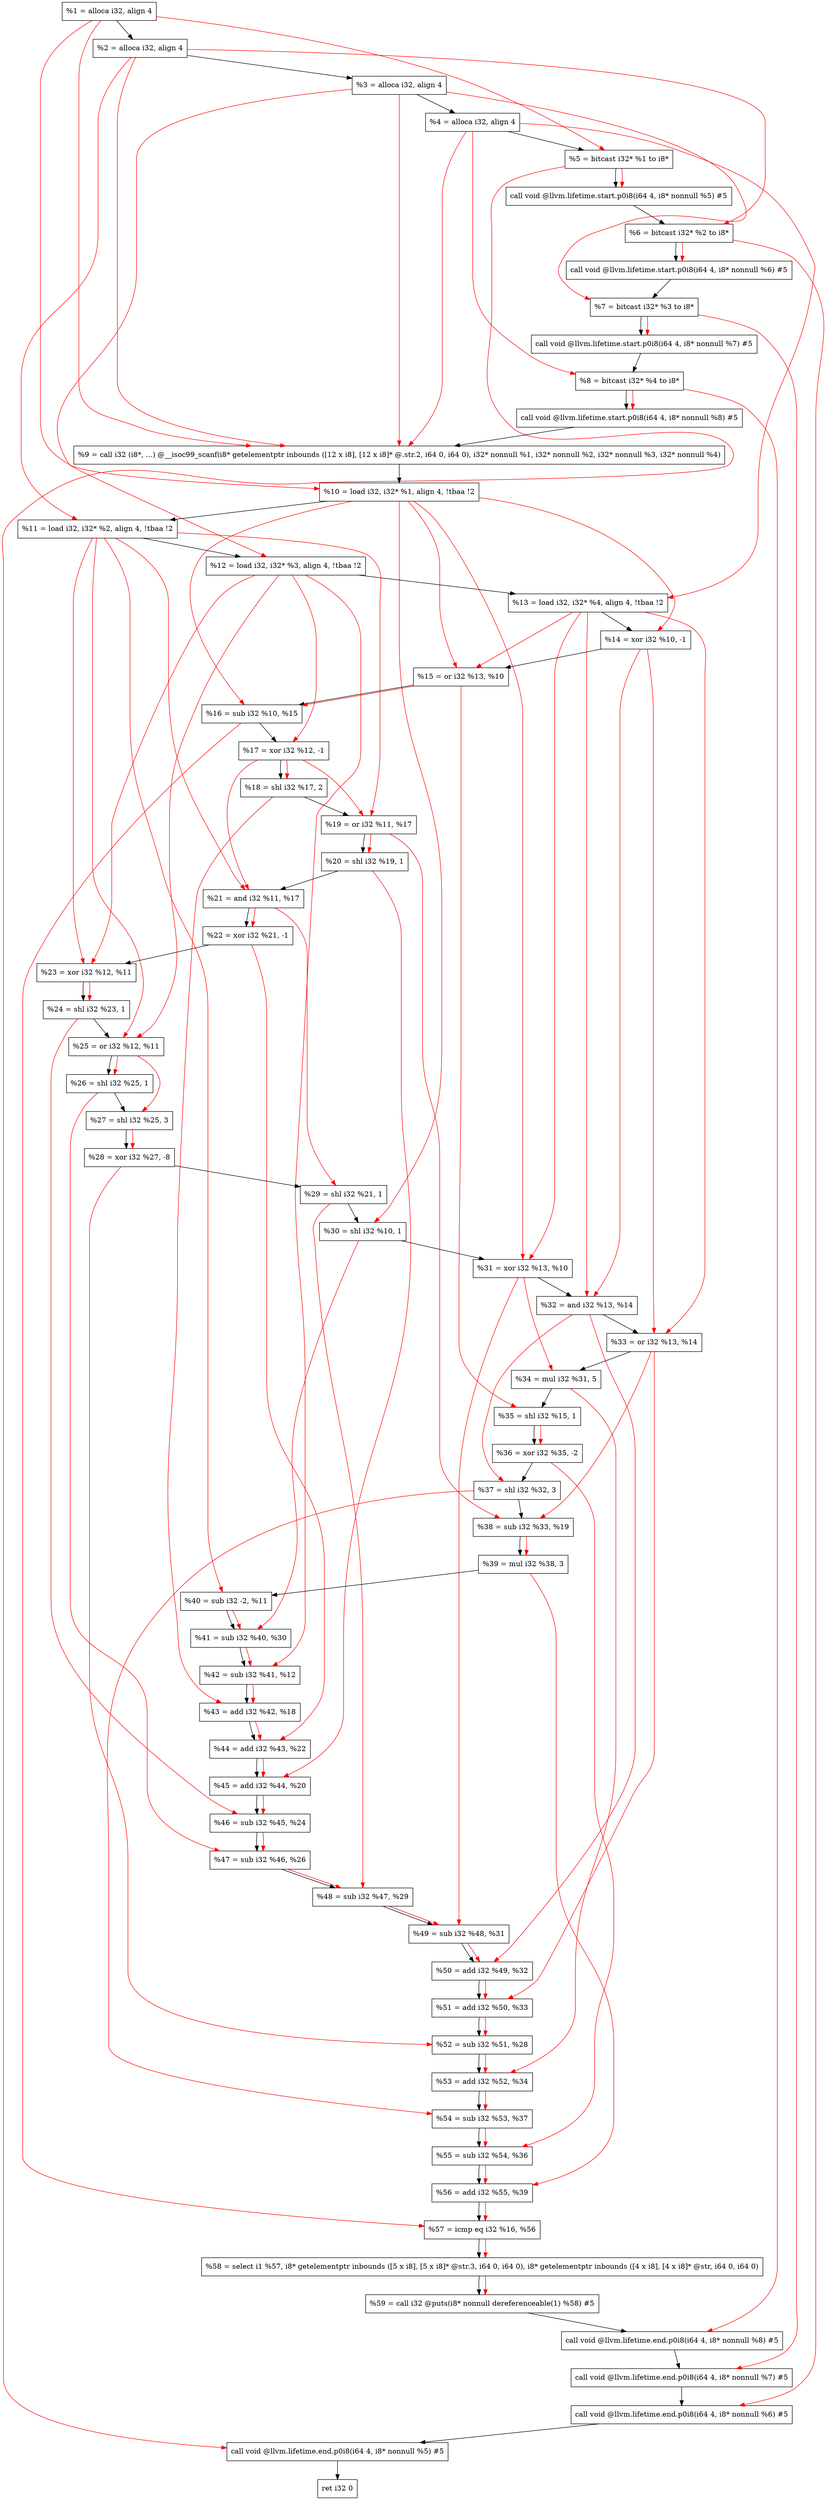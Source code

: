 digraph "DFG for'main' function" {
	Node0xc1be98[shape=record, label="  %1 = alloca i32, align 4"];
	Node0xc1bf18[shape=record, label="  %2 = alloca i32, align 4"];
	Node0xc1bfa8[shape=record, label="  %3 = alloca i32, align 4"];
	Node0xc1c008[shape=record, label="  %4 = alloca i32, align 4"];
	Node0xc1c0b8[shape=record, label="  %5 = bitcast i32* %1 to i8*"];
	Node0xc1c4e8[shape=record, label="  call void @llvm.lifetime.start.p0i8(i64 4, i8* nonnull %5) #5"];
	Node0xc1c5c8[shape=record, label="  %6 = bitcast i32* %2 to i8*"];
	Node0xc1c6c8[shape=record, label="  call void @llvm.lifetime.start.p0i8(i64 4, i8* nonnull %6) #5"];
	Node0xc1c788[shape=record, label="  %7 = bitcast i32* %3 to i8*"];
	Node0xc1c838[shape=record, label="  call void @llvm.lifetime.start.p0i8(i64 4, i8* nonnull %7) #5"];
	Node0xc1c8f8[shape=record, label="  %8 = bitcast i32* %4 to i8*"];
	Node0xc1c9a8[shape=record, label="  call void @llvm.lifetime.start.p0i8(i64 4, i8* nonnull %8) #5"];
	Node0xc16c00[shape=record, label="  %9 = call i32 (i8*, ...) @__isoc99_scanf(i8* getelementptr inbounds ([12 x i8], [12 x i8]* @.str.2, i64 0, i64 0), i32* nonnull %1, i32* nonnull %2, i32* nonnull %3, i32* nonnull %4)"];
	Node0xc1cba8[shape=record, label="  %10 = load i32, i32* %1, align 4, !tbaa !2"];
	Node0xc1db18[shape=record, label="  %11 = load i32, i32* %2, align 4, !tbaa !2"];
	Node0xc1e188[shape=record, label="  %12 = load i32, i32* %3, align 4, !tbaa !2"];
	Node0xc1e1e8[shape=record, label="  %13 = load i32, i32* %4, align 4, !tbaa !2"];
	Node0xc1e260[shape=record, label="  %14 = xor i32 %10, -1"];
	Node0xc1e2d0[shape=record, label="  %15 = or i32 %13, %10"];
	Node0xc1e340[shape=record, label="  %16 = sub i32 %10, %15"];
	Node0xc1e3b0[shape=record, label="  %17 = xor i32 %12, -1"];
	Node0xc1e420[shape=record, label="  %18 = shl i32 %17, 2"];
	Node0xc1e490[shape=record, label="  %19 = or i32 %11, %17"];
	Node0xc1e500[shape=record, label="  %20 = shl i32 %19, 1"];
	Node0xc1e570[shape=record, label="  %21 = and i32 %11, %17"];
	Node0xc1e5e0[shape=record, label="  %22 = xor i32 %21, -1"];
	Node0xc1e650[shape=record, label="  %23 = xor i32 %12, %11"];
	Node0xc1e6c0[shape=record, label="  %24 = shl i32 %23, 1"];
	Node0xc1e730[shape=record, label="  %25 = or i32 %12, %11"];
	Node0xc1e7a0[shape=record, label="  %26 = shl i32 %25, 1"];
	Node0xc1e810[shape=record, label="  %27 = shl i32 %25, 3"];
	Node0xc1e880[shape=record, label="  %28 = xor i32 %27, -8"];
	Node0xc1e8f0[shape=record, label="  %29 = shl i32 %21, 1"];
	Node0xc1e960[shape=record, label="  %30 = shl i32 %10, 1"];
	Node0xc1e9d0[shape=record, label="  %31 = xor i32 %13, %10"];
	Node0xc1ea40[shape=record, label="  %32 = and i32 %13, %14"];
	Node0xc1eab0[shape=record, label="  %33 = or i32 %13, %14"];
	Node0xc1eb20[shape=record, label="  %34 = mul i32 %31, 5"];
	Node0xc1eb90[shape=record, label="  %35 = shl i32 %15, 1"];
	Node0xc1ec00[shape=record, label="  %36 = xor i32 %35, -2"];
	Node0xc1ec70[shape=record, label="  %37 = shl i32 %32, 3"];
	Node0xc1ece0[shape=record, label="  %38 = sub i32 %33, %19"];
	Node0xc1ed50[shape=record, label="  %39 = mul i32 %38, 3"];
	Node0xc1edc0[shape=record, label="  %40 = sub i32 -2, %11"];
	Node0xc1ee30[shape=record, label="  %41 = sub i32 %40, %30"];
	Node0xc1eea0[shape=record, label="  %42 = sub i32 %41, %12"];
	Node0xc1ef10[shape=record, label="  %43 = add i32 %42, %18"];
	Node0xc1ef80[shape=record, label="  %44 = add i32 %43, %22"];
	Node0xc1eff0[shape=record, label="  %45 = add i32 %44, %20"];
	Node0xc1f060[shape=record, label="  %46 = sub i32 %45, %24"];
	Node0xc1f0d0[shape=record, label="  %47 = sub i32 %46, %26"];
	Node0xc1f140[shape=record, label="  %48 = sub i32 %47, %29"];
	Node0xc1f1b0[shape=record, label="  %49 = sub i32 %48, %31"];
	Node0xc1f220[shape=record, label="  %50 = add i32 %49, %32"];
	Node0xc1f290[shape=record, label="  %51 = add i32 %50, %33"];
	Node0xc1f300[shape=record, label="  %52 = sub i32 %51, %28"];
	Node0xc1f370[shape=record, label="  %53 = add i32 %52, %34"];
	Node0xc1f3e0[shape=record, label="  %54 = sub i32 %53, %37"];
	Node0xc1f450[shape=record, label="  %55 = sub i32 %54, %36"];
	Node0xc1f4c0[shape=record, label="  %56 = add i32 %55, %39"];
	Node0xc1f530[shape=record, label="  %57 = icmp eq i32 %16, %56"];
	Node0xbbb8b8[shape=record, label="  %58 = select i1 %57, i8* getelementptr inbounds ([5 x i8], [5 x i8]* @str.3, i64 0, i64 0), i8* getelementptr inbounds ([4 x i8], [4 x i8]* @str, i64 0, i64 0)"];
	Node0xc1f5c0[shape=record, label="  %59 = call i32 @puts(i8* nonnull dereferenceable(1) %58) #5"];
	Node0xc1f868[shape=record, label="  call void @llvm.lifetime.end.p0i8(i64 4, i8* nonnull %8) #5"];
	Node0xc1f9c8[shape=record, label="  call void @llvm.lifetime.end.p0i8(i64 4, i8* nonnull %7) #5"];
	Node0xc1fad8[shape=record, label="  call void @llvm.lifetime.end.p0i8(i64 4, i8* nonnull %6) #5"];
	Node0xc1fbe8[shape=record, label="  call void @llvm.lifetime.end.p0i8(i64 4, i8* nonnull %5) #5"];
	Node0xc1fca8[shape=record, label="  ret i32 0"];
	Node0xc1be98 -> Node0xc1bf18;
	Node0xc1bf18 -> Node0xc1bfa8;
	Node0xc1bfa8 -> Node0xc1c008;
	Node0xc1c008 -> Node0xc1c0b8;
	Node0xc1c0b8 -> Node0xc1c4e8;
	Node0xc1c4e8 -> Node0xc1c5c8;
	Node0xc1c5c8 -> Node0xc1c6c8;
	Node0xc1c6c8 -> Node0xc1c788;
	Node0xc1c788 -> Node0xc1c838;
	Node0xc1c838 -> Node0xc1c8f8;
	Node0xc1c8f8 -> Node0xc1c9a8;
	Node0xc1c9a8 -> Node0xc16c00;
	Node0xc16c00 -> Node0xc1cba8;
	Node0xc1cba8 -> Node0xc1db18;
	Node0xc1db18 -> Node0xc1e188;
	Node0xc1e188 -> Node0xc1e1e8;
	Node0xc1e1e8 -> Node0xc1e260;
	Node0xc1e260 -> Node0xc1e2d0;
	Node0xc1e2d0 -> Node0xc1e340;
	Node0xc1e340 -> Node0xc1e3b0;
	Node0xc1e3b0 -> Node0xc1e420;
	Node0xc1e420 -> Node0xc1e490;
	Node0xc1e490 -> Node0xc1e500;
	Node0xc1e500 -> Node0xc1e570;
	Node0xc1e570 -> Node0xc1e5e0;
	Node0xc1e5e0 -> Node0xc1e650;
	Node0xc1e650 -> Node0xc1e6c0;
	Node0xc1e6c0 -> Node0xc1e730;
	Node0xc1e730 -> Node0xc1e7a0;
	Node0xc1e7a0 -> Node0xc1e810;
	Node0xc1e810 -> Node0xc1e880;
	Node0xc1e880 -> Node0xc1e8f0;
	Node0xc1e8f0 -> Node0xc1e960;
	Node0xc1e960 -> Node0xc1e9d0;
	Node0xc1e9d0 -> Node0xc1ea40;
	Node0xc1ea40 -> Node0xc1eab0;
	Node0xc1eab0 -> Node0xc1eb20;
	Node0xc1eb20 -> Node0xc1eb90;
	Node0xc1eb90 -> Node0xc1ec00;
	Node0xc1ec00 -> Node0xc1ec70;
	Node0xc1ec70 -> Node0xc1ece0;
	Node0xc1ece0 -> Node0xc1ed50;
	Node0xc1ed50 -> Node0xc1edc0;
	Node0xc1edc0 -> Node0xc1ee30;
	Node0xc1ee30 -> Node0xc1eea0;
	Node0xc1eea0 -> Node0xc1ef10;
	Node0xc1ef10 -> Node0xc1ef80;
	Node0xc1ef80 -> Node0xc1eff0;
	Node0xc1eff0 -> Node0xc1f060;
	Node0xc1f060 -> Node0xc1f0d0;
	Node0xc1f0d0 -> Node0xc1f140;
	Node0xc1f140 -> Node0xc1f1b0;
	Node0xc1f1b0 -> Node0xc1f220;
	Node0xc1f220 -> Node0xc1f290;
	Node0xc1f290 -> Node0xc1f300;
	Node0xc1f300 -> Node0xc1f370;
	Node0xc1f370 -> Node0xc1f3e0;
	Node0xc1f3e0 -> Node0xc1f450;
	Node0xc1f450 -> Node0xc1f4c0;
	Node0xc1f4c0 -> Node0xc1f530;
	Node0xc1f530 -> Node0xbbb8b8;
	Node0xbbb8b8 -> Node0xc1f5c0;
	Node0xc1f5c0 -> Node0xc1f868;
	Node0xc1f868 -> Node0xc1f9c8;
	Node0xc1f9c8 -> Node0xc1fad8;
	Node0xc1fad8 -> Node0xc1fbe8;
	Node0xc1fbe8 -> Node0xc1fca8;
edge [color=red]
	Node0xc1be98 -> Node0xc1c0b8;
	Node0xc1c0b8 -> Node0xc1c4e8;
	Node0xc1bf18 -> Node0xc1c5c8;
	Node0xc1c5c8 -> Node0xc1c6c8;
	Node0xc1bfa8 -> Node0xc1c788;
	Node0xc1c788 -> Node0xc1c838;
	Node0xc1c008 -> Node0xc1c8f8;
	Node0xc1c8f8 -> Node0xc1c9a8;
	Node0xc1be98 -> Node0xc16c00;
	Node0xc1bf18 -> Node0xc16c00;
	Node0xc1bfa8 -> Node0xc16c00;
	Node0xc1c008 -> Node0xc16c00;
	Node0xc1be98 -> Node0xc1cba8;
	Node0xc1bf18 -> Node0xc1db18;
	Node0xc1bfa8 -> Node0xc1e188;
	Node0xc1c008 -> Node0xc1e1e8;
	Node0xc1cba8 -> Node0xc1e260;
	Node0xc1e1e8 -> Node0xc1e2d0;
	Node0xc1cba8 -> Node0xc1e2d0;
	Node0xc1cba8 -> Node0xc1e340;
	Node0xc1e2d0 -> Node0xc1e340;
	Node0xc1e188 -> Node0xc1e3b0;
	Node0xc1e3b0 -> Node0xc1e420;
	Node0xc1db18 -> Node0xc1e490;
	Node0xc1e3b0 -> Node0xc1e490;
	Node0xc1e490 -> Node0xc1e500;
	Node0xc1db18 -> Node0xc1e570;
	Node0xc1e3b0 -> Node0xc1e570;
	Node0xc1e570 -> Node0xc1e5e0;
	Node0xc1e188 -> Node0xc1e650;
	Node0xc1db18 -> Node0xc1e650;
	Node0xc1e650 -> Node0xc1e6c0;
	Node0xc1e188 -> Node0xc1e730;
	Node0xc1db18 -> Node0xc1e730;
	Node0xc1e730 -> Node0xc1e7a0;
	Node0xc1e730 -> Node0xc1e810;
	Node0xc1e810 -> Node0xc1e880;
	Node0xc1e570 -> Node0xc1e8f0;
	Node0xc1cba8 -> Node0xc1e960;
	Node0xc1e1e8 -> Node0xc1e9d0;
	Node0xc1cba8 -> Node0xc1e9d0;
	Node0xc1e1e8 -> Node0xc1ea40;
	Node0xc1e260 -> Node0xc1ea40;
	Node0xc1e1e8 -> Node0xc1eab0;
	Node0xc1e260 -> Node0xc1eab0;
	Node0xc1e9d0 -> Node0xc1eb20;
	Node0xc1e2d0 -> Node0xc1eb90;
	Node0xc1eb90 -> Node0xc1ec00;
	Node0xc1ea40 -> Node0xc1ec70;
	Node0xc1eab0 -> Node0xc1ece0;
	Node0xc1e490 -> Node0xc1ece0;
	Node0xc1ece0 -> Node0xc1ed50;
	Node0xc1db18 -> Node0xc1edc0;
	Node0xc1edc0 -> Node0xc1ee30;
	Node0xc1e960 -> Node0xc1ee30;
	Node0xc1ee30 -> Node0xc1eea0;
	Node0xc1e188 -> Node0xc1eea0;
	Node0xc1eea0 -> Node0xc1ef10;
	Node0xc1e420 -> Node0xc1ef10;
	Node0xc1ef10 -> Node0xc1ef80;
	Node0xc1e5e0 -> Node0xc1ef80;
	Node0xc1ef80 -> Node0xc1eff0;
	Node0xc1e500 -> Node0xc1eff0;
	Node0xc1eff0 -> Node0xc1f060;
	Node0xc1e6c0 -> Node0xc1f060;
	Node0xc1f060 -> Node0xc1f0d0;
	Node0xc1e7a0 -> Node0xc1f0d0;
	Node0xc1f0d0 -> Node0xc1f140;
	Node0xc1e8f0 -> Node0xc1f140;
	Node0xc1f140 -> Node0xc1f1b0;
	Node0xc1e9d0 -> Node0xc1f1b0;
	Node0xc1f1b0 -> Node0xc1f220;
	Node0xc1ea40 -> Node0xc1f220;
	Node0xc1f220 -> Node0xc1f290;
	Node0xc1eab0 -> Node0xc1f290;
	Node0xc1f290 -> Node0xc1f300;
	Node0xc1e880 -> Node0xc1f300;
	Node0xc1f300 -> Node0xc1f370;
	Node0xc1eb20 -> Node0xc1f370;
	Node0xc1f370 -> Node0xc1f3e0;
	Node0xc1ec70 -> Node0xc1f3e0;
	Node0xc1f3e0 -> Node0xc1f450;
	Node0xc1ec00 -> Node0xc1f450;
	Node0xc1f450 -> Node0xc1f4c0;
	Node0xc1ed50 -> Node0xc1f4c0;
	Node0xc1e340 -> Node0xc1f530;
	Node0xc1f4c0 -> Node0xc1f530;
	Node0xc1f530 -> Node0xbbb8b8;
	Node0xbbb8b8 -> Node0xc1f5c0;
	Node0xc1c8f8 -> Node0xc1f868;
	Node0xc1c788 -> Node0xc1f9c8;
	Node0xc1c5c8 -> Node0xc1fad8;
	Node0xc1c0b8 -> Node0xc1fbe8;
}
